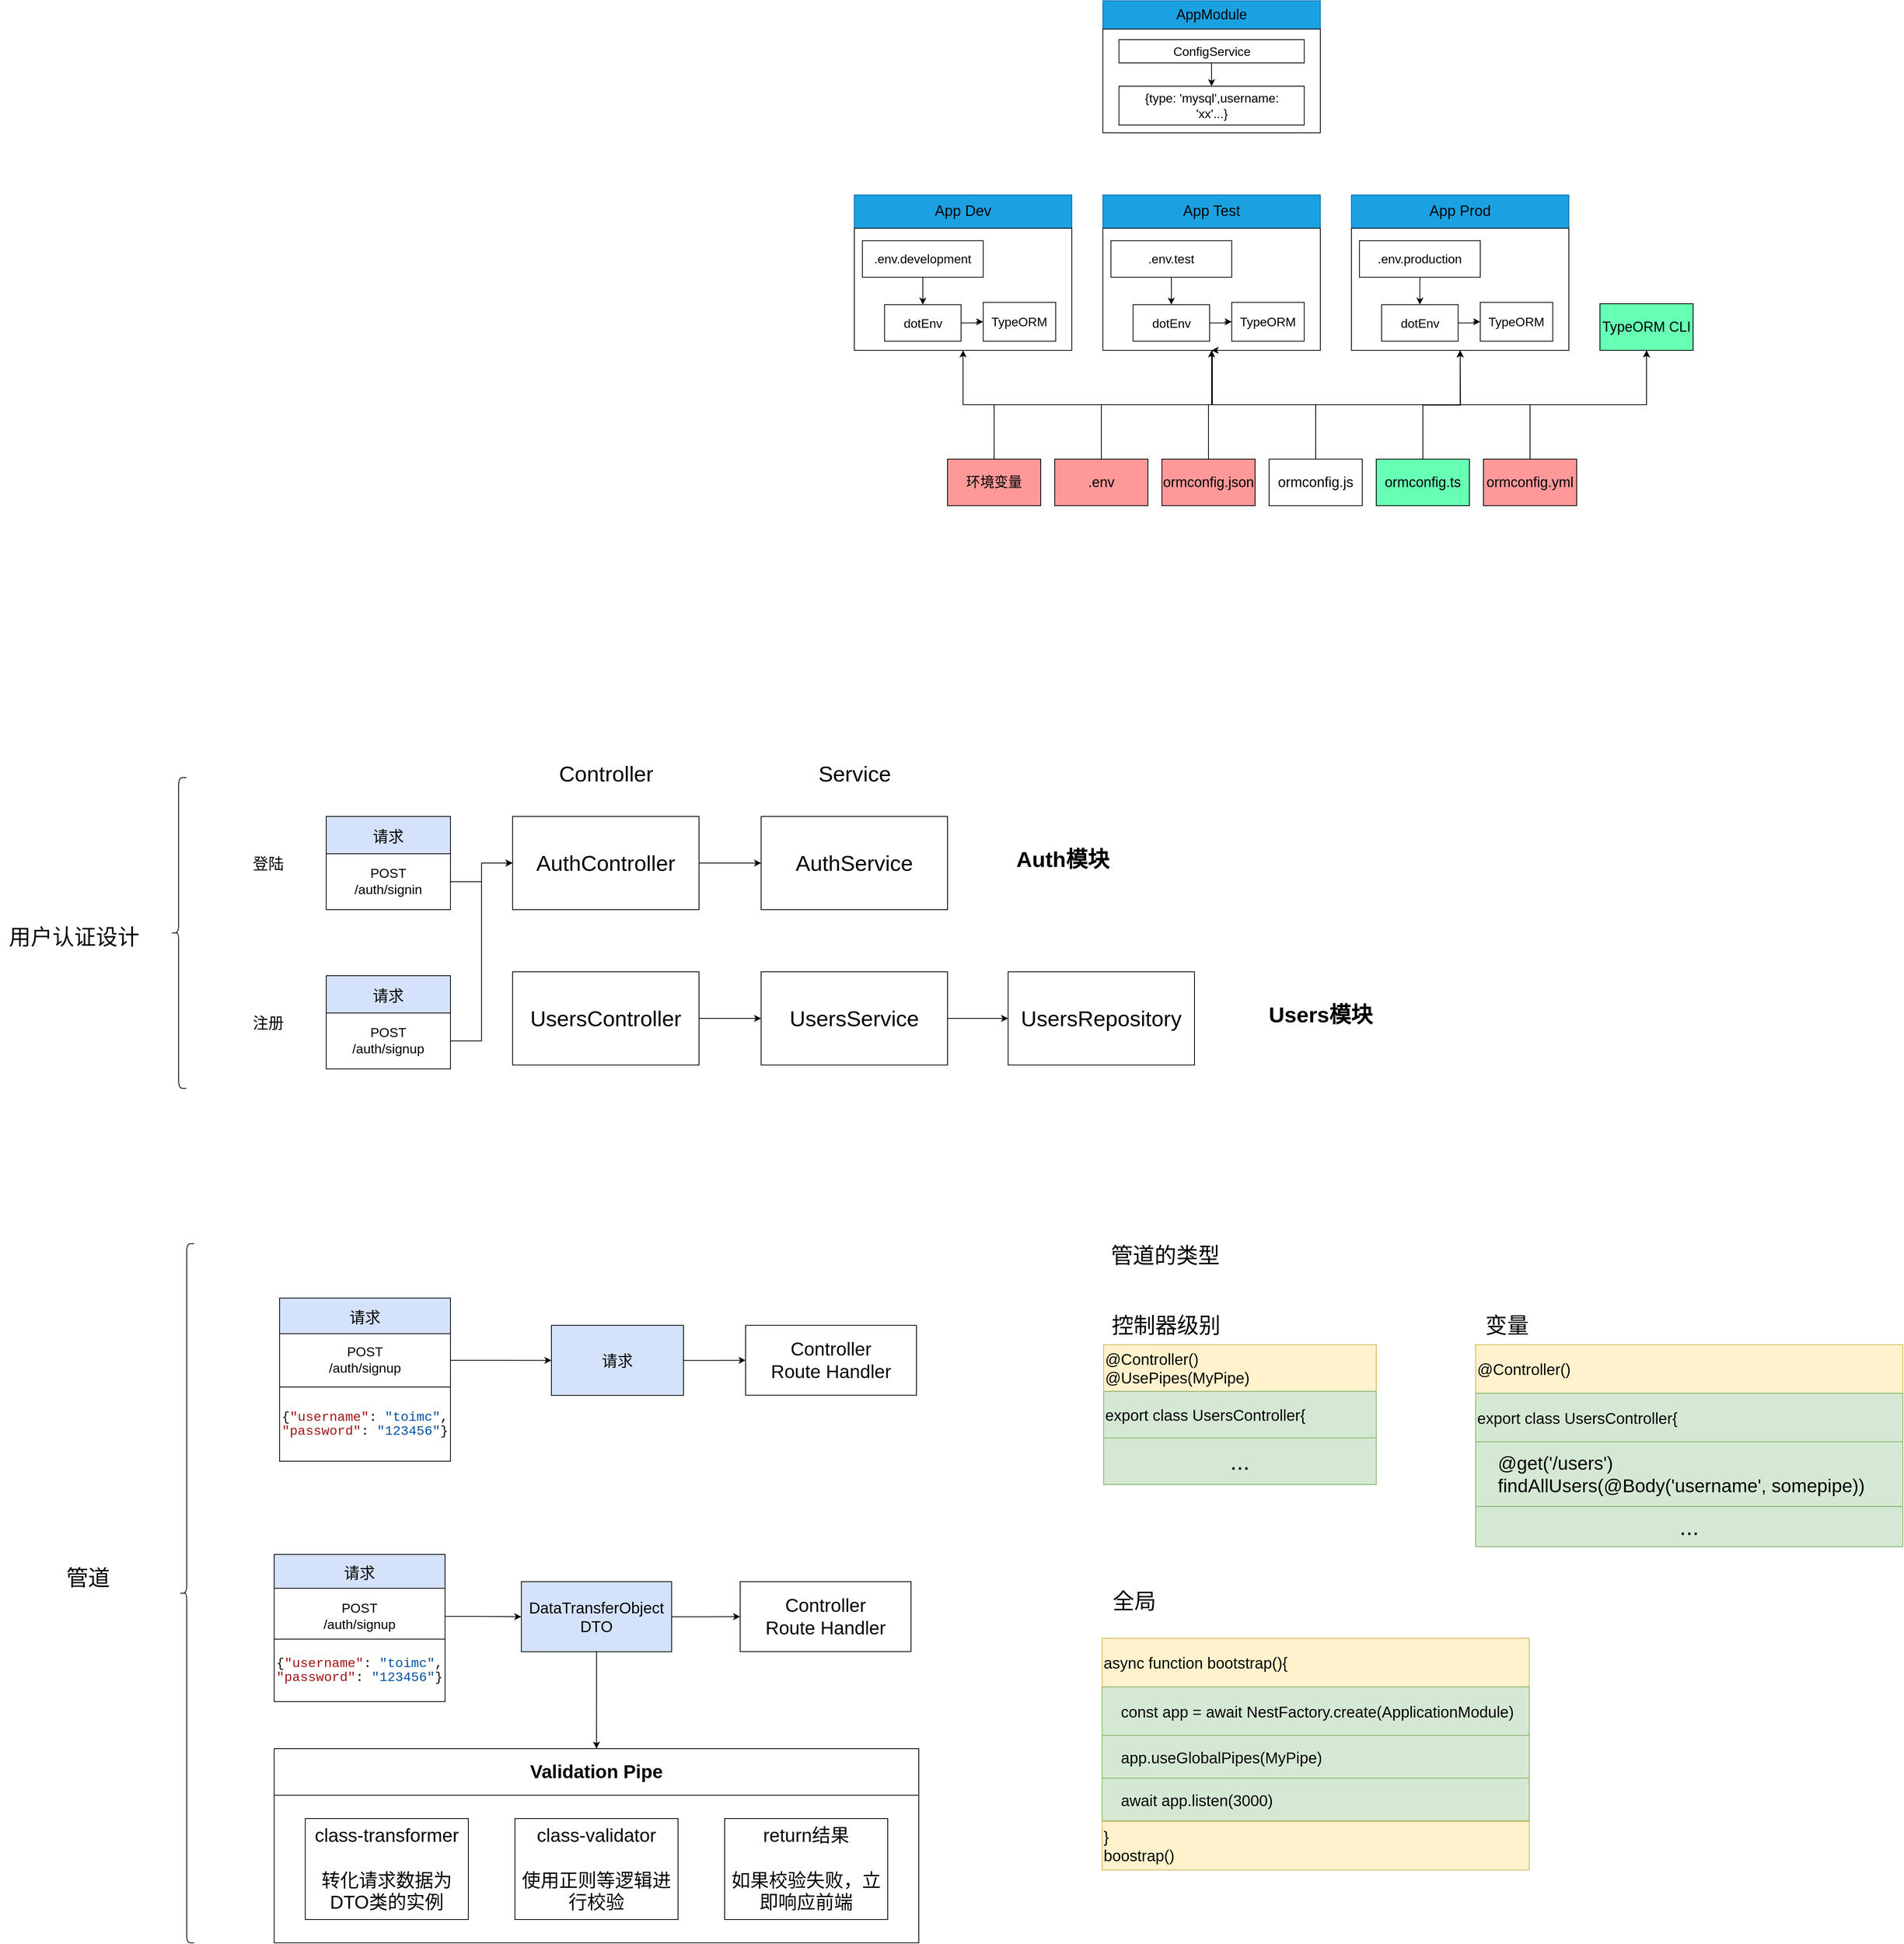 <mxfile version="24.0.4" type="github">
  <diagram name="第 1 页" id="ZVVCxVtOo5jQRMP403fl">
    <mxGraphModel dx="3720" dy="1097" grid="1" gridSize="10" guides="1" tooltips="1" connect="1" arrows="1" fold="1" page="1" pageScale="1" pageWidth="827" pageHeight="1169" math="0" shadow="0">
      <root>
        <mxCell id="0" />
        <mxCell id="1" parent="0" />
        <mxCell id="D-83X_V-BnBp6cREbU82-21" value="" style="group" parent="1" vertex="1" connectable="0">
          <mxGeometry x="240" y="230" width="280" height="170" as="geometry" />
        </mxCell>
        <mxCell id="D-83X_V-BnBp6cREbU82-19" value="AppModule" style="rounded=0;whiteSpace=wrap;html=1;fillColor=#1ba1e2;strokeColor=#006EAF;fontColor=#000000;fontStyle=0;fontSize=18;" parent="D-83X_V-BnBp6cREbU82-21" vertex="1">
          <mxGeometry width="280" height="36.429" as="geometry" />
        </mxCell>
        <mxCell id="D-83X_V-BnBp6cREbU82-20" value="" style="rounded=0;whiteSpace=wrap;html=1;" parent="D-83X_V-BnBp6cREbU82-21" vertex="1">
          <mxGeometry y="36.43" width="280" height="133.57" as="geometry" />
        </mxCell>
        <mxCell id="D-83X_V-BnBp6cREbU82-27" value="" style="edgeStyle=orthogonalEdgeStyle;rounded=0;orthogonalLoop=1;jettySize=auto;html=1;" parent="D-83X_V-BnBp6cREbU82-21" source="D-83X_V-BnBp6cREbU82-22" target="D-83X_V-BnBp6cREbU82-26" edge="1">
          <mxGeometry relative="1" as="geometry" />
        </mxCell>
        <mxCell id="D-83X_V-BnBp6cREbU82-22" value="ConfigService" style="rounded=0;whiteSpace=wrap;html=1;fontSize=16;" parent="D-83X_V-BnBp6cREbU82-21" vertex="1">
          <mxGeometry x="20.741" y="50" width="238.519" height="30" as="geometry" />
        </mxCell>
        <mxCell id="D-83X_V-BnBp6cREbU82-26" value="{type: &#39;mysql&#39;,username:&lt;br&gt;&#39;xx&#39;...}" style="rounded=0;whiteSpace=wrap;html=1;fontSize=16;" parent="D-83X_V-BnBp6cREbU82-21" vertex="1">
          <mxGeometry x="20.741" y="110" width="238.519" height="50" as="geometry" />
        </mxCell>
        <mxCell id="D-83X_V-BnBp6cREbU82-68" value="" style="group" parent="1" vertex="1" connectable="0">
          <mxGeometry x="240" y="480" width="280" height="200" as="geometry" />
        </mxCell>
        <mxCell id="D-83X_V-BnBp6cREbU82-51" value="App Test" style="rounded=0;whiteSpace=wrap;html=1;fillColor=#1ba1e2;strokeColor=#006EAF;fontColor=#000000;fontStyle=0;fontSize=19;container=0;" parent="D-83X_V-BnBp6cREbU82-68" vertex="1">
          <mxGeometry width="280" height="42.857" as="geometry" />
        </mxCell>
        <mxCell id="D-83X_V-BnBp6cREbU82-52" value="" style="rounded=0;whiteSpace=wrap;html=1;container=0;" parent="D-83X_V-BnBp6cREbU82-68" vertex="1">
          <mxGeometry y="42.857" width="280" height="157.143" as="geometry" />
        </mxCell>
        <mxCell id="D-83X_V-BnBp6cREbU82-53" value=".env.test" style="rounded=0;whiteSpace=wrap;html=1;fontSize=16;container=0;" parent="D-83X_V-BnBp6cREbU82-68" vertex="1">
          <mxGeometry x="10.37" y="58.824" width="155.556" height="47.059" as="geometry" />
        </mxCell>
        <mxCell id="D-83X_V-BnBp6cREbU82-54" value="dotEnv" style="whiteSpace=wrap;html=1;fontSize=16;rounded=0;container=0;" parent="D-83X_V-BnBp6cREbU82-68" vertex="1">
          <mxGeometry x="38.889" y="141.176" width="98.519" height="47.059" as="geometry" />
        </mxCell>
        <mxCell id="D-83X_V-BnBp6cREbU82-55" value="" style="edgeStyle=orthogonalEdgeStyle;rounded=0;orthogonalLoop=1;jettySize=auto;html=1;" parent="D-83X_V-BnBp6cREbU82-68" source="D-83X_V-BnBp6cREbU82-53" target="D-83X_V-BnBp6cREbU82-54" edge="1">
          <mxGeometry relative="1" as="geometry" />
        </mxCell>
        <mxCell id="D-83X_V-BnBp6cREbU82-56" value="TypeORM" style="whiteSpace=wrap;html=1;fontSize=16;rounded=0;container=0;" parent="D-83X_V-BnBp6cREbU82-68" vertex="1">
          <mxGeometry x="165.926" y="138.235" width="93.333" height="50.0" as="geometry" />
        </mxCell>
        <mxCell id="D-83X_V-BnBp6cREbU82-57" value="" style="edgeStyle=orthogonalEdgeStyle;rounded=0;orthogonalLoop=1;jettySize=auto;html=1;" parent="D-83X_V-BnBp6cREbU82-68" source="D-83X_V-BnBp6cREbU82-54" target="D-83X_V-BnBp6cREbU82-56" edge="1">
          <mxGeometry relative="1" as="geometry" />
        </mxCell>
        <mxCell id="D-83X_V-BnBp6cREbU82-69" value="" style="group" parent="1" vertex="1" connectable="0">
          <mxGeometry x="-80" y="480" width="280" height="200" as="geometry" />
        </mxCell>
        <mxCell id="D-83X_V-BnBp6cREbU82-70" value="App Dev" style="rounded=0;whiteSpace=wrap;html=1;fillColor=#1ba1e2;strokeColor=#006EAF;fontColor=#000000;fontStyle=0;fontSize=19;container=0;" parent="D-83X_V-BnBp6cREbU82-69" vertex="1">
          <mxGeometry width="280" height="42.857" as="geometry" />
        </mxCell>
        <mxCell id="D-83X_V-BnBp6cREbU82-71" value="" style="rounded=0;whiteSpace=wrap;html=1;container=0;" parent="D-83X_V-BnBp6cREbU82-69" vertex="1">
          <mxGeometry y="42.857" width="280" height="157.143" as="geometry" />
        </mxCell>
        <mxCell id="D-83X_V-BnBp6cREbU82-72" value=".env.development" style="rounded=0;whiteSpace=wrap;html=1;fontSize=16;container=0;" parent="D-83X_V-BnBp6cREbU82-69" vertex="1">
          <mxGeometry x="10.37" y="58.824" width="155.556" height="47.059" as="geometry" />
        </mxCell>
        <mxCell id="D-83X_V-BnBp6cREbU82-73" value="dotEnv" style="whiteSpace=wrap;html=1;fontSize=16;rounded=0;container=0;" parent="D-83X_V-BnBp6cREbU82-69" vertex="1">
          <mxGeometry x="38.889" y="141.176" width="98.519" height="47.059" as="geometry" />
        </mxCell>
        <mxCell id="D-83X_V-BnBp6cREbU82-74" value="" style="edgeStyle=orthogonalEdgeStyle;rounded=0;orthogonalLoop=1;jettySize=auto;html=1;" parent="D-83X_V-BnBp6cREbU82-69" source="D-83X_V-BnBp6cREbU82-72" target="D-83X_V-BnBp6cREbU82-73" edge="1">
          <mxGeometry relative="1" as="geometry" />
        </mxCell>
        <mxCell id="D-83X_V-BnBp6cREbU82-75" value="TypeORM" style="whiteSpace=wrap;html=1;fontSize=16;rounded=0;container=0;" parent="D-83X_V-BnBp6cREbU82-69" vertex="1">
          <mxGeometry x="165.926" y="138.235" width="93.333" height="50.0" as="geometry" />
        </mxCell>
        <mxCell id="D-83X_V-BnBp6cREbU82-76" value="" style="edgeStyle=orthogonalEdgeStyle;rounded=0;orthogonalLoop=1;jettySize=auto;html=1;" parent="D-83X_V-BnBp6cREbU82-69" source="D-83X_V-BnBp6cREbU82-73" target="D-83X_V-BnBp6cREbU82-75" edge="1">
          <mxGeometry relative="1" as="geometry" />
        </mxCell>
        <mxCell id="D-83X_V-BnBp6cREbU82-77" value="" style="group" parent="1" vertex="1" connectable="0">
          <mxGeometry x="560" y="480" width="280" height="200" as="geometry" />
        </mxCell>
        <mxCell id="D-83X_V-BnBp6cREbU82-78" value="App Prod" style="rounded=0;whiteSpace=wrap;html=1;fillColor=#1ba1e2;strokeColor=#006EAF;fontColor=#000000;fontStyle=0;fontSize=19;container=0;" parent="D-83X_V-BnBp6cREbU82-77" vertex="1">
          <mxGeometry width="280" height="42.857" as="geometry" />
        </mxCell>
        <mxCell id="D-83X_V-BnBp6cREbU82-79" value="" style="rounded=0;whiteSpace=wrap;html=1;container=0;" parent="D-83X_V-BnBp6cREbU82-77" vertex="1">
          <mxGeometry y="42.857" width="280" height="157.143" as="geometry" />
        </mxCell>
        <mxCell id="D-83X_V-BnBp6cREbU82-80" value=".env.production" style="rounded=0;whiteSpace=wrap;html=1;fontSize=16;container=0;" parent="D-83X_V-BnBp6cREbU82-77" vertex="1">
          <mxGeometry x="10.37" y="58.824" width="155.556" height="47.059" as="geometry" />
        </mxCell>
        <mxCell id="D-83X_V-BnBp6cREbU82-81" value="dotEnv" style="whiteSpace=wrap;html=1;fontSize=16;rounded=0;container=0;" parent="D-83X_V-BnBp6cREbU82-77" vertex="1">
          <mxGeometry x="38.889" y="141.176" width="98.519" height="47.059" as="geometry" />
        </mxCell>
        <mxCell id="D-83X_V-BnBp6cREbU82-82" value="" style="edgeStyle=orthogonalEdgeStyle;rounded=0;orthogonalLoop=1;jettySize=auto;html=1;" parent="D-83X_V-BnBp6cREbU82-77" source="D-83X_V-BnBp6cREbU82-80" target="D-83X_V-BnBp6cREbU82-81" edge="1">
          <mxGeometry relative="1" as="geometry" />
        </mxCell>
        <mxCell id="D-83X_V-BnBp6cREbU82-83" value="TypeORM" style="whiteSpace=wrap;html=1;fontSize=16;rounded=0;container=0;" parent="D-83X_V-BnBp6cREbU82-77" vertex="1">
          <mxGeometry x="165.926" y="138.235" width="93.333" height="50.0" as="geometry" />
        </mxCell>
        <mxCell id="D-83X_V-BnBp6cREbU82-84" value="" style="edgeStyle=orthogonalEdgeStyle;rounded=0;orthogonalLoop=1;jettySize=auto;html=1;" parent="D-83X_V-BnBp6cREbU82-77" source="D-83X_V-BnBp6cREbU82-81" target="D-83X_V-BnBp6cREbU82-83" edge="1">
          <mxGeometry relative="1" as="geometry" />
        </mxCell>
        <mxCell id="D-83X_V-BnBp6cREbU82-120" style="edgeStyle=orthogonalEdgeStyle;rounded=0;orthogonalLoop=1;jettySize=auto;html=1;" parent="1" source="D-83X_V-BnBp6cREbU82-85" target="D-83X_V-BnBp6cREbU82-71" edge="1">
          <mxGeometry relative="1" as="geometry" />
        </mxCell>
        <mxCell id="D-83X_V-BnBp6cREbU82-121" style="edgeStyle=orthogonalEdgeStyle;rounded=0;orthogonalLoop=1;jettySize=auto;html=1;entryX=0.5;entryY=1;entryDx=0;entryDy=0;" parent="1" source="D-83X_V-BnBp6cREbU82-85" target="D-83X_V-BnBp6cREbU82-52" edge="1">
          <mxGeometry relative="1" as="geometry">
            <Array as="points">
              <mxPoint x="100" y="750" />
              <mxPoint x="380" y="750" />
            </Array>
          </mxGeometry>
        </mxCell>
        <mxCell id="D-83X_V-BnBp6cREbU82-85" value="环境变量" style="rounded=0;whiteSpace=wrap;html=1;fontSize=18;fillColor=#FF9999;" parent="1" vertex="1">
          <mxGeometry x="40" y="820" width="120" height="60" as="geometry" />
        </mxCell>
        <mxCell id="D-83X_V-BnBp6cREbU82-122" style="edgeStyle=orthogonalEdgeStyle;rounded=0;orthogonalLoop=1;jettySize=auto;html=1;entryX=0.5;entryY=1;entryDx=0;entryDy=0;" parent="1" source="D-83X_V-BnBp6cREbU82-86" target="D-83X_V-BnBp6cREbU82-52" edge="1">
          <mxGeometry relative="1" as="geometry">
            <mxPoint x="380" y="690" as="targetPoint" />
            <Array as="points">
              <mxPoint x="238" y="750" />
              <mxPoint x="381" y="750" />
            </Array>
          </mxGeometry>
        </mxCell>
        <mxCell id="D-83X_V-BnBp6cREbU82-86" value=".env" style="rounded=0;whiteSpace=wrap;html=1;fontSize=18;fillColor=#FF9999;" parent="1" vertex="1">
          <mxGeometry x="178" y="820" width="120" height="60" as="geometry" />
        </mxCell>
        <mxCell id="D-83X_V-BnBp6cREbU82-123" style="edgeStyle=orthogonalEdgeStyle;rounded=0;orthogonalLoop=1;jettySize=auto;html=1;entryX=0.5;entryY=1;entryDx=0;entryDy=0;" parent="1" source="D-83X_V-BnBp6cREbU82-87" target="D-83X_V-BnBp6cREbU82-79" edge="1">
          <mxGeometry relative="1" as="geometry">
            <Array as="points">
              <mxPoint x="376" y="750" />
              <mxPoint x="700" y="750" />
            </Array>
          </mxGeometry>
        </mxCell>
        <mxCell id="D-83X_V-BnBp6cREbU82-87" value="ormconfig.json" style="rounded=0;whiteSpace=wrap;html=1;fontSize=18;fillColor=#FF9999;" parent="1" vertex="1">
          <mxGeometry x="316" y="820" width="120" height="60" as="geometry" />
        </mxCell>
        <mxCell id="D-83X_V-BnBp6cREbU82-124" style="edgeStyle=orthogonalEdgeStyle;rounded=0;orthogonalLoop=1;jettySize=auto;html=1;entryX=0.5;entryY=1;entryDx=0;entryDy=0;" parent="1" source="D-83X_V-BnBp6cREbU82-88" target="D-83X_V-BnBp6cREbU82-79" edge="1">
          <mxGeometry relative="1" as="geometry" />
        </mxCell>
        <mxCell id="D-83X_V-BnBp6cREbU82-88" value="ormconfig.js" style="rounded=0;whiteSpace=wrap;html=1;fontSize=18;" parent="1" vertex="1">
          <mxGeometry x="454" y="820" width="120" height="60" as="geometry" />
        </mxCell>
        <mxCell id="D-83X_V-BnBp6cREbU82-125" style="edgeStyle=orthogonalEdgeStyle;rounded=0;orthogonalLoop=1;jettySize=auto;html=1;" parent="1" source="D-83X_V-BnBp6cREbU82-89" edge="1">
          <mxGeometry relative="1" as="geometry">
            <mxPoint x="700" y="680" as="targetPoint" />
          </mxGeometry>
        </mxCell>
        <mxCell id="D-83X_V-BnBp6cREbU82-127" style="edgeStyle=orthogonalEdgeStyle;rounded=0;orthogonalLoop=1;jettySize=auto;html=1;entryX=0.5;entryY=1;entryDx=0;entryDy=0;" parent="1" source="D-83X_V-BnBp6cREbU82-89" target="D-83X_V-BnBp6cREbU82-91" edge="1">
          <mxGeometry relative="1" as="geometry">
            <Array as="points">
              <mxPoint x="652" y="750" />
              <mxPoint x="940" y="750" />
            </Array>
          </mxGeometry>
        </mxCell>
        <mxCell id="D-83X_V-BnBp6cREbU82-89" value="ormconfig.ts" style="rounded=0;whiteSpace=wrap;html=1;fontSize=18;fillColor=#66FFB3;" parent="1" vertex="1">
          <mxGeometry x="592" y="820" width="120" height="60" as="geometry" />
        </mxCell>
        <mxCell id="D-83X_V-BnBp6cREbU82-126" style="edgeStyle=orthogonalEdgeStyle;rounded=0;orthogonalLoop=1;jettySize=auto;html=1;entryX=0.5;entryY=1;entryDx=0;entryDy=0;" parent="1" source="D-83X_V-BnBp6cREbU82-90" target="D-83X_V-BnBp6cREbU82-91" edge="1">
          <mxGeometry relative="1" as="geometry">
            <Array as="points">
              <mxPoint x="790" y="750" />
              <mxPoint x="940" y="750" />
            </Array>
          </mxGeometry>
        </mxCell>
        <mxCell id="D-83X_V-BnBp6cREbU82-90" value="ormconfig.yml" style="rounded=0;whiteSpace=wrap;html=1;fontSize=18;fillColor=#FF9999;" parent="1" vertex="1">
          <mxGeometry x="730" y="820" width="120" height="60" as="geometry" />
        </mxCell>
        <mxCell id="D-83X_V-BnBp6cREbU82-91" value="TypeORM CLI" style="rounded=0;whiteSpace=wrap;html=1;fontSize=18;fillColor=#66FFB3;" parent="1" vertex="1">
          <mxGeometry x="880" y="620" width="120" height="60" as="geometry" />
        </mxCell>
        <mxCell id="38hSdcbcG4RKGLtKZq2W-3" value="" style="group" vertex="1" connectable="0" parent="1">
          <mxGeometry x="-760" y="1280" width="160" height="120" as="geometry" />
        </mxCell>
        <mxCell id="38hSdcbcG4RKGLtKZq2W-1" value="&lt;font style=&quot;font-size: 20px;&quot;&gt;请求&lt;/font&gt;" style="rounded=0;whiteSpace=wrap;html=1;fillColor=#d4e2fc;" vertex="1" parent="38hSdcbcG4RKGLtKZq2W-3">
          <mxGeometry width="160" height="50" as="geometry" />
        </mxCell>
        <mxCell id="38hSdcbcG4RKGLtKZq2W-2" value="&lt;font style=&quot;font-size: 17px;&quot;&gt;POST&lt;/font&gt;&lt;div style=&quot;font-size: 17px;&quot;&gt;&lt;font style=&quot;font-size: 17px;&quot;&gt;/auth/signin&lt;/font&gt;&lt;/div&gt;" style="rounded=0;whiteSpace=wrap;html=1;" vertex="1" parent="38hSdcbcG4RKGLtKZq2W-3">
          <mxGeometry y="48" width="160" height="72" as="geometry" />
        </mxCell>
        <mxCell id="38hSdcbcG4RKGLtKZq2W-4" value="&lt;font style=&quot;font-size: 20px;&quot;&gt;登陆&lt;/font&gt;" style="text;html=1;align=center;verticalAlign=middle;resizable=0;points=[];autosize=1;strokeColor=none;fillColor=none;" vertex="1" parent="1">
          <mxGeometry x="-865" y="1320" width="60" height="40" as="geometry" />
        </mxCell>
        <mxCell id="38hSdcbcG4RKGLtKZq2W-5" value="" style="group" vertex="1" connectable="0" parent="1">
          <mxGeometry x="-760" y="1485" width="160" height="120" as="geometry" />
        </mxCell>
        <mxCell id="38hSdcbcG4RKGLtKZq2W-6" value="&lt;font style=&quot;font-size: 20px;&quot;&gt;请求&lt;/font&gt;" style="rounded=0;whiteSpace=wrap;html=1;fillColor=#d4e2fc;" vertex="1" parent="38hSdcbcG4RKGLtKZq2W-5">
          <mxGeometry width="160" height="50" as="geometry" />
        </mxCell>
        <mxCell id="38hSdcbcG4RKGLtKZq2W-7" value="&lt;font style=&quot;font-size: 17px;&quot;&gt;POST&lt;/font&gt;&lt;div style=&quot;font-size: 17px;&quot;&gt;&lt;font style=&quot;font-size: 17px;&quot;&gt;/auth/signup&lt;/font&gt;&lt;/div&gt;" style="rounded=0;whiteSpace=wrap;html=1;" vertex="1" parent="38hSdcbcG4RKGLtKZq2W-5">
          <mxGeometry y="48" width="160" height="72" as="geometry" />
        </mxCell>
        <mxCell id="38hSdcbcG4RKGLtKZq2W-8" value="&lt;span style=&quot;font-size: 20px;&quot;&gt;注册&lt;/span&gt;" style="text;html=1;align=center;verticalAlign=middle;resizable=0;points=[];autosize=1;strokeColor=none;fillColor=none;" vertex="1" parent="1">
          <mxGeometry x="-865" y="1525" width="60" height="40" as="geometry" />
        </mxCell>
        <mxCell id="38hSdcbcG4RKGLtKZq2W-16" value="" style="edgeStyle=orthogonalEdgeStyle;rounded=0;orthogonalLoop=1;jettySize=auto;html=1;" edge="1" parent="1" source="38hSdcbcG4RKGLtKZq2W-9" target="38hSdcbcG4RKGLtKZq2W-12">
          <mxGeometry relative="1" as="geometry" />
        </mxCell>
        <mxCell id="38hSdcbcG4RKGLtKZq2W-9" value="&lt;font style=&quot;font-size: 28px;&quot;&gt;AuthController&lt;/font&gt;" style="rounded=0;whiteSpace=wrap;html=1;" vertex="1" parent="1">
          <mxGeometry x="-520" y="1280" width="240" height="120" as="geometry" />
        </mxCell>
        <mxCell id="38hSdcbcG4RKGLtKZq2W-10" value="&lt;font style=&quot;font-size: 28px;&quot;&gt;Controller&lt;/font&gt;" style="text;html=1;align=center;verticalAlign=middle;resizable=0;points=[];autosize=1;strokeColor=none;fillColor=none;" vertex="1" parent="1">
          <mxGeometry x="-470" y="1200" width="140" height="50" as="geometry" />
        </mxCell>
        <mxCell id="38hSdcbcG4RKGLtKZq2W-18" value="" style="edgeStyle=orthogonalEdgeStyle;rounded=0;orthogonalLoop=1;jettySize=auto;html=1;" edge="1" parent="1" source="38hSdcbcG4RKGLtKZq2W-11" target="38hSdcbcG4RKGLtKZq2W-17">
          <mxGeometry relative="1" as="geometry" />
        </mxCell>
        <mxCell id="38hSdcbcG4RKGLtKZq2W-11" value="&lt;font style=&quot;font-size: 28px;&quot;&gt;UsersController&lt;/font&gt;" style="rounded=0;whiteSpace=wrap;html=1;" vertex="1" parent="1">
          <mxGeometry x="-520" y="1480" width="240" height="120" as="geometry" />
        </mxCell>
        <mxCell id="38hSdcbcG4RKGLtKZq2W-12" value="&lt;font style=&quot;font-size: 28px;&quot;&gt;AuthService&lt;/font&gt;" style="rounded=0;whiteSpace=wrap;html=1;" vertex="1" parent="1">
          <mxGeometry x="-200" y="1280" width="240" height="120" as="geometry" />
        </mxCell>
        <mxCell id="38hSdcbcG4RKGLtKZq2W-13" value="&lt;font style=&quot;font-size: 28px;&quot;&gt;Service&lt;/font&gt;" style="text;html=1;align=center;verticalAlign=middle;resizable=0;points=[];autosize=1;strokeColor=none;fillColor=none;" vertex="1" parent="1">
          <mxGeometry x="-140" y="1200" width="120" height="50" as="geometry" />
        </mxCell>
        <mxCell id="38hSdcbcG4RKGLtKZq2W-14" value="" style="edgeStyle=orthogonalEdgeStyle;rounded=0;orthogonalLoop=1;jettySize=auto;html=1;" edge="1" parent="1" source="38hSdcbcG4RKGLtKZq2W-2" target="38hSdcbcG4RKGLtKZq2W-9">
          <mxGeometry relative="1" as="geometry" />
        </mxCell>
        <mxCell id="38hSdcbcG4RKGLtKZq2W-15" style="edgeStyle=orthogonalEdgeStyle;rounded=0;orthogonalLoop=1;jettySize=auto;html=1;entryX=0;entryY=0.5;entryDx=0;entryDy=0;" edge="1" parent="1" source="38hSdcbcG4RKGLtKZq2W-7" target="38hSdcbcG4RKGLtKZq2W-9">
          <mxGeometry relative="1" as="geometry" />
        </mxCell>
        <mxCell id="38hSdcbcG4RKGLtKZq2W-20" value="" style="edgeStyle=orthogonalEdgeStyle;rounded=0;orthogonalLoop=1;jettySize=auto;html=1;" edge="1" parent="1" source="38hSdcbcG4RKGLtKZq2W-17" target="38hSdcbcG4RKGLtKZq2W-19">
          <mxGeometry relative="1" as="geometry" />
        </mxCell>
        <mxCell id="38hSdcbcG4RKGLtKZq2W-17" value="&lt;font style=&quot;font-size: 28px;&quot;&gt;UsersService&lt;/font&gt;" style="rounded=0;whiteSpace=wrap;html=1;" vertex="1" parent="1">
          <mxGeometry x="-200" y="1480" width="240" height="120" as="geometry" />
        </mxCell>
        <mxCell id="38hSdcbcG4RKGLtKZq2W-19" value="&lt;font style=&quot;font-size: 28px;&quot;&gt;UsersRepository&lt;/font&gt;" style="rounded=0;whiteSpace=wrap;html=1;" vertex="1" parent="1">
          <mxGeometry x="118" y="1480" width="240" height="120" as="geometry" />
        </mxCell>
        <mxCell id="38hSdcbcG4RKGLtKZq2W-21" value="&lt;font style=&quot;font-size: 28px;&quot;&gt;&lt;b&gt;Auth模块&lt;/b&gt;&lt;/font&gt;" style="text;html=1;align=center;verticalAlign=middle;resizable=0;points=[];autosize=1;strokeColor=none;fillColor=none;" vertex="1" parent="1">
          <mxGeometry x="118" y="1310" width="140" height="50" as="geometry" />
        </mxCell>
        <mxCell id="38hSdcbcG4RKGLtKZq2W-22" value="&lt;font style=&quot;font-size: 28px;&quot;&gt;&lt;b&gt;Users模块&lt;/b&gt;&lt;/font&gt;" style="text;html=1;align=center;verticalAlign=middle;resizable=0;points=[];autosize=1;strokeColor=none;fillColor=none;" vertex="1" parent="1">
          <mxGeometry x="440" y="1510" width="160" height="50" as="geometry" />
        </mxCell>
        <mxCell id="38hSdcbcG4RKGLtKZq2W-28" value="" style="group" vertex="1" connectable="0" parent="1">
          <mxGeometry x="-1160" y="1830" width="230" height="900" as="geometry" />
        </mxCell>
        <mxCell id="38hSdcbcG4RKGLtKZq2W-26" value="&lt;span style=&quot;font-size: 28px;&quot;&gt;管道&lt;/span&gt;" style="text;html=1;align=center;verticalAlign=middle;resizable=0;points=[];autosize=1;strokeColor=none;fillColor=none;" vertex="1" parent="38hSdcbcG4RKGLtKZq2W-28">
          <mxGeometry x="52.708" y="405" width="80" height="50" as="geometry" />
        </mxCell>
        <mxCell id="38hSdcbcG4RKGLtKZq2W-27" value="" style="shape=curlyBracket;whiteSpace=wrap;html=1;rounded=1;labelPosition=left;verticalLabelPosition=middle;align=right;verticalAlign=middle;" vertex="1" parent="38hSdcbcG4RKGLtKZq2W-28">
          <mxGeometry x="210.833" width="19.167" height="900" as="geometry" />
        </mxCell>
        <mxCell id="38hSdcbcG4RKGLtKZq2W-29" value="" style="group" vertex="1" connectable="0" parent="1">
          <mxGeometry x="-1180" y="1230" width="240" height="400" as="geometry" />
        </mxCell>
        <mxCell id="38hSdcbcG4RKGLtKZq2W-30" value="&lt;font style=&quot;font-size: 28px;&quot;&gt;用户认证设计&lt;/font&gt;" style="text;html=1;align=center;verticalAlign=middle;resizable=0;points=[];autosize=1;strokeColor=none;fillColor=none;" vertex="1" parent="38hSdcbcG4RKGLtKZq2W-29">
          <mxGeometry y="180" width="190" height="50" as="geometry" />
        </mxCell>
        <mxCell id="38hSdcbcG4RKGLtKZq2W-31" value="" style="shape=curlyBracket;whiteSpace=wrap;html=1;rounded=1;labelPosition=left;verticalLabelPosition=middle;align=right;verticalAlign=middle;" vertex="1" parent="38hSdcbcG4RKGLtKZq2W-29">
          <mxGeometry x="220" width="20" height="400" as="geometry" />
        </mxCell>
        <mxCell id="38hSdcbcG4RKGLtKZq2W-36" value="" style="group" vertex="1" connectable="0" parent="1">
          <mxGeometry x="-820" y="1900" width="220" height="210" as="geometry" />
        </mxCell>
        <mxCell id="38hSdcbcG4RKGLtKZq2W-24" value="&lt;font style=&quot;font-size: 20px;&quot;&gt;请求&lt;/font&gt;" style="rounded=0;whiteSpace=wrap;html=1;fillColor=#d4e2fc;" vertex="1" parent="38hSdcbcG4RKGLtKZq2W-36">
          <mxGeometry width="220" height="47.727" as="geometry" />
        </mxCell>
        <mxCell id="38hSdcbcG4RKGLtKZq2W-25" value="&lt;font style=&quot;font-size: 17px;&quot;&gt;POST&lt;/font&gt;&lt;div style=&quot;font-size: 17px;&quot;&gt;&lt;font style=&quot;font-size: 17px;&quot;&gt;/auth/signup&lt;/font&gt;&lt;/div&gt;" style="rounded=0;whiteSpace=wrap;html=1;" vertex="1" parent="38hSdcbcG4RKGLtKZq2W-36">
          <mxGeometry y="45.818" width="220" height="68.727" as="geometry" />
        </mxCell>
        <mxCell id="38hSdcbcG4RKGLtKZq2W-35" value="&lt;div style=&quot;background-color: rgb(255, 255, 254); font-family: Menlo, Monaco, &amp;quot;Courier New&amp;quot;, monospace; line-height: 18px; white-space: pre; font-size: 17px;&quot;&gt;&lt;div&gt;{&lt;span style=&quot;color: rgb(163, 21, 21);&quot;&gt;&quot;username&quot;&lt;/span&gt;: &lt;span style=&quot;color: rgb(4, 81, 165);&quot;&gt;&quot;toimc&quot;&lt;/span&gt;,&lt;/div&gt;&lt;div&gt;&lt;span style=&quot;color: #a31515;&quot;&gt;&quot;password&quot;&lt;/span&gt;: &lt;span style=&quot;color: #0451a5;&quot;&gt;&quot;123456&quot;&lt;/span&gt;}&lt;/div&gt;&lt;/div&gt;" style="rounded=0;whiteSpace=wrap;html=1;" vertex="1" parent="38hSdcbcG4RKGLtKZq2W-36">
          <mxGeometry y="114.545" width="220" height="95.455" as="geometry" />
        </mxCell>
        <mxCell id="38hSdcbcG4RKGLtKZq2W-43" value="" style="edgeStyle=orthogonalEdgeStyle;rounded=0;orthogonalLoop=1;jettySize=auto;html=1;entryX=0;entryY=0.5;entryDx=0;entryDy=0;" edge="1" parent="1" source="38hSdcbcG4RKGLtKZq2W-38" target="38hSdcbcG4RKGLtKZq2W-44">
          <mxGeometry relative="1" as="geometry">
            <mxPoint x="-200" y="1980.3" as="targetPoint" />
          </mxGeometry>
        </mxCell>
        <mxCell id="38hSdcbcG4RKGLtKZq2W-38" value="&lt;font style=&quot;font-size: 20px;&quot;&gt;请求&lt;/font&gt;" style="rounded=0;whiteSpace=wrap;html=1;fillColor=#d4e2fc;" vertex="1" parent="1">
          <mxGeometry x="-470" y="1935.09" width="170" height="90.18" as="geometry" />
        </mxCell>
        <mxCell id="38hSdcbcG4RKGLtKZq2W-41" style="edgeStyle=orthogonalEdgeStyle;rounded=0;orthogonalLoop=1;jettySize=auto;html=1;" edge="1" parent="1" source="38hSdcbcG4RKGLtKZq2W-25" target="38hSdcbcG4RKGLtKZq2W-38">
          <mxGeometry relative="1" as="geometry" />
        </mxCell>
        <mxCell id="38hSdcbcG4RKGLtKZq2W-44" value="&lt;span style=&quot;font-size: 24px;&quot;&gt;Controller&lt;/span&gt;&lt;div style=&quot;font-size: 24px;&quot;&gt;&lt;span style=&quot;font-size: 24px;&quot;&gt;Route Handler&lt;/span&gt;&lt;/div&gt;" style="rounded=0;whiteSpace=wrap;html=1;fontSize=24;" vertex="1" parent="1">
          <mxGeometry x="-220" y="1935.09" width="220" height="90" as="geometry" />
        </mxCell>
        <mxCell id="38hSdcbcG4RKGLtKZq2W-45" value="" style="group" vertex="1" connectable="0" parent="1">
          <mxGeometry x="-827" y="2230" width="220" height="200" as="geometry" />
        </mxCell>
        <mxCell id="38hSdcbcG4RKGLtKZq2W-46" value="&lt;font style=&quot;font-size: 20px;&quot;&gt;请求&lt;/font&gt;" style="rounded=0;whiteSpace=wrap;html=1;fillColor=#d4e2fc;" vertex="1" parent="38hSdcbcG4RKGLtKZq2W-45">
          <mxGeometry width="220" height="45.455" as="geometry" />
        </mxCell>
        <mxCell id="38hSdcbcG4RKGLtKZq2W-47" value="&lt;font style=&quot;font-size: 17px;&quot;&gt;POST&lt;/font&gt;&lt;div style=&quot;font-size: 17px;&quot;&gt;&lt;font style=&quot;font-size: 17px;&quot;&gt;/auth/signup&lt;/font&gt;&lt;/div&gt;" style="rounded=0;whiteSpace=wrap;html=1;" vertex="1" parent="38hSdcbcG4RKGLtKZq2W-45">
          <mxGeometry y="43.632" width="220" height="72.158" as="geometry" />
        </mxCell>
        <mxCell id="38hSdcbcG4RKGLtKZq2W-48" value="&lt;div style=&quot;background-color: rgb(255, 255, 254); font-family: Menlo, Monaco, &amp;quot;Courier New&amp;quot;, monospace; line-height: 18px; white-space: pre; font-size: 17px;&quot;&gt;&lt;div&gt;{&lt;span style=&quot;color: rgb(163, 21, 21);&quot;&gt;&quot;username&quot;&lt;/span&gt;: &lt;span style=&quot;color: rgb(4, 81, 165);&quot;&gt;&quot;toimc&quot;&lt;/span&gt;,&lt;/div&gt;&lt;div&gt;&lt;span style=&quot;color: #a31515;&quot;&gt;&quot;password&quot;&lt;/span&gt;: &lt;span style=&quot;color: #0451a5;&quot;&gt;&quot;123456&quot;&lt;/span&gt;}&lt;/div&gt;&lt;/div&gt;" style="rounded=0;whiteSpace=wrap;html=1;" vertex="1" parent="38hSdcbcG4RKGLtKZq2W-45">
          <mxGeometry y="109.095" width="220" height="80.379" as="geometry" />
        </mxCell>
        <mxCell id="38hSdcbcG4RKGLtKZq2W-49" value="" style="edgeStyle=orthogonalEdgeStyle;rounded=0;orthogonalLoop=1;jettySize=auto;html=1;entryX=0;entryY=0.5;entryDx=0;entryDy=0;" edge="1" parent="1" source="38hSdcbcG4RKGLtKZq2W-50" target="38hSdcbcG4RKGLtKZq2W-52">
          <mxGeometry relative="1" as="geometry">
            <mxPoint x="-207" y="2310.3" as="targetPoint" />
          </mxGeometry>
        </mxCell>
        <mxCell id="38hSdcbcG4RKGLtKZq2W-60" style="edgeStyle=orthogonalEdgeStyle;rounded=0;orthogonalLoop=1;jettySize=auto;html=1;" edge="1" parent="1" source="38hSdcbcG4RKGLtKZq2W-50" target="38hSdcbcG4RKGLtKZq2W-53">
          <mxGeometry relative="1" as="geometry" />
        </mxCell>
        <mxCell id="38hSdcbcG4RKGLtKZq2W-50" value="&lt;font style=&quot;font-size: 20px;&quot;&gt;DataTransferObject&lt;/font&gt;&lt;div&gt;&lt;font style=&quot;font-size: 20px;&quot;&gt;DTO&lt;/font&gt;&lt;/div&gt;" style="rounded=0;whiteSpace=wrap;html=1;fillColor=#d4e2fc;" vertex="1" parent="1">
          <mxGeometry x="-508.75" y="2265.09" width="193.5" height="90.18" as="geometry" />
        </mxCell>
        <mxCell id="38hSdcbcG4RKGLtKZq2W-51" style="edgeStyle=orthogonalEdgeStyle;rounded=0;orthogonalLoop=1;jettySize=auto;html=1;" edge="1" parent="1" source="38hSdcbcG4RKGLtKZq2W-47" target="38hSdcbcG4RKGLtKZq2W-50">
          <mxGeometry relative="1" as="geometry" />
        </mxCell>
        <mxCell id="38hSdcbcG4RKGLtKZq2W-52" value="&lt;span style=&quot;font-size: 24px;&quot;&gt;Controller&lt;/span&gt;&lt;div style=&quot;font-size: 24px;&quot;&gt;&lt;span style=&quot;font-size: 24px;&quot;&gt;Route Handler&lt;/span&gt;&lt;/div&gt;" style="rounded=0;whiteSpace=wrap;html=1;fontSize=24;" vertex="1" parent="1">
          <mxGeometry x="-227" y="2265.09" width="220" height="90" as="geometry" />
        </mxCell>
        <mxCell id="38hSdcbcG4RKGLtKZq2W-63" value="" style="group" vertex="1" connectable="0" parent="1">
          <mxGeometry x="-827" y="2480" width="830" height="250" as="geometry" />
        </mxCell>
        <mxCell id="38hSdcbcG4RKGLtKZq2W-53" value="&lt;font style=&quot;font-size: 24px;&quot;&gt;&lt;b&gt;Validation Pipe&lt;/b&gt;&lt;/font&gt;" style="rounded=0;whiteSpace=wrap;html=1;" vertex="1" parent="38hSdcbcG4RKGLtKZq2W-63">
          <mxGeometry width="830" height="60" as="geometry" />
        </mxCell>
        <mxCell id="38hSdcbcG4RKGLtKZq2W-54" value="" style="rounded=0;whiteSpace=wrap;html=1;" vertex="1" parent="38hSdcbcG4RKGLtKZq2W-63">
          <mxGeometry y="60" width="830" height="190" as="geometry" />
        </mxCell>
        <mxCell id="38hSdcbcG4RKGLtKZq2W-55" value="&lt;font style=&quot;font-size: 24px;&quot;&gt;class-transformer&lt;/font&gt;&lt;div style=&quot;font-size: 24px;&quot;&gt;&lt;font style=&quot;font-size: 24px;&quot;&gt;&lt;br&gt;&lt;/font&gt;&lt;/div&gt;&lt;div style=&quot;font-size: 24px;&quot;&gt;&lt;font style=&quot;font-size: 24px;&quot;&gt;转化请求数据为DTO类的实例&lt;/font&gt;&lt;/div&gt;" style="rounded=0;whiteSpace=wrap;html=1;" vertex="1" parent="38hSdcbcG4RKGLtKZq2W-63">
          <mxGeometry x="40" y="90" width="210" height="130" as="geometry" />
        </mxCell>
        <mxCell id="38hSdcbcG4RKGLtKZq2W-61" value="&lt;font style=&quot;font-size: 24px;&quot;&gt;class-validator&lt;/font&gt;&lt;div style=&quot;font-size: 24px;&quot;&gt;&lt;font style=&quot;font-size: 24px;&quot;&gt;&lt;br&gt;&lt;/font&gt;&lt;/div&gt;&lt;div style=&quot;font-size: 24px;&quot;&gt;&lt;font style=&quot;font-size: 24px;&quot;&gt;使用正则等逻辑进行校验&lt;/font&gt;&lt;/div&gt;" style="rounded=0;whiteSpace=wrap;html=1;" vertex="1" parent="38hSdcbcG4RKGLtKZq2W-63">
          <mxGeometry x="310" y="90" width="210" height="130" as="geometry" />
        </mxCell>
        <mxCell id="38hSdcbcG4RKGLtKZq2W-62" value="&lt;span style=&quot;font-size: 24px;&quot;&gt;return结果&lt;/span&gt;&lt;br&gt;&lt;div style=&quot;font-size: 24px;&quot;&gt;&lt;font style=&quot;font-size: 24px;&quot;&gt;&lt;br&gt;&lt;/font&gt;&lt;/div&gt;&lt;div style=&quot;font-size: 24px;&quot;&gt;&lt;font style=&quot;font-size: 24px;&quot;&gt;如果校验失败，立即响应前端&lt;/font&gt;&lt;/div&gt;" style="rounded=0;whiteSpace=wrap;html=1;" vertex="1" parent="38hSdcbcG4RKGLtKZq2W-63">
          <mxGeometry x="580" y="90" width="210" height="130" as="geometry" />
        </mxCell>
        <mxCell id="38hSdcbcG4RKGLtKZq2W-64" value="&lt;font style=&quot;font-size: 28px;&quot;&gt;管道的类型&lt;/font&gt;" style="text;html=1;align=center;verticalAlign=middle;resizable=0;points=[];autosize=1;strokeColor=none;fillColor=none;" vertex="1" parent="1">
          <mxGeometry x="240" y="1820" width="160" height="50" as="geometry" />
        </mxCell>
        <mxCell id="38hSdcbcG4RKGLtKZq2W-65" value="&lt;font style=&quot;font-size: 28px;&quot;&gt;控制器级别&lt;/font&gt;" style="text;html=1;align=center;verticalAlign=middle;resizable=0;points=[];autosize=1;strokeColor=none;fillColor=none;" vertex="1" parent="1">
          <mxGeometry x="241" y="1910" width="160" height="50" as="geometry" />
        </mxCell>
        <mxCell id="38hSdcbcG4RKGLtKZq2W-66" value="&lt;font style=&quot;font-size: 28px;&quot;&gt;变量&lt;/font&gt;" style="text;html=1;align=center;verticalAlign=middle;resizable=0;points=[];autosize=1;strokeColor=none;fillColor=none;" vertex="1" parent="1">
          <mxGeometry x="720" y="1910" width="80" height="50" as="geometry" />
        </mxCell>
        <mxCell id="38hSdcbcG4RKGLtKZq2W-67" value="&lt;span style=&quot;font-size: 28px;&quot;&gt;全局&lt;/span&gt;" style="text;html=1;align=center;verticalAlign=middle;resizable=0;points=[];autosize=1;strokeColor=none;fillColor=none;" vertex="1" parent="1">
          <mxGeometry x="240" y="2265.09" width="80" height="50" as="geometry" />
        </mxCell>
        <mxCell id="38hSdcbcG4RKGLtKZq2W-76" value="" style="group;fillColor=#d5e8d4;strokeColor=#82b366;" vertex="1" connectable="0" parent="1">
          <mxGeometry x="241" y="1960" width="351" height="180" as="geometry" />
        </mxCell>
        <mxCell id="38hSdcbcG4RKGLtKZq2W-68" value="&lt;font style=&quot;font-size: 20px;&quot;&gt;@Controller()&lt;/font&gt;&lt;div style=&quot;font-size: 20px;&quot;&gt;&lt;font style=&quot;font-size: 20px;&quot;&gt;@UsePipes(MyPipe)&lt;/font&gt;&lt;/div&gt;" style="rounded=0;whiteSpace=wrap;html=1;align=left;fillColor=#fff2cc;strokeColor=#d6b656;" vertex="1" parent="38hSdcbcG4RKGLtKZq2W-76">
          <mxGeometry width="351" height="60" as="geometry" />
        </mxCell>
        <mxCell id="38hSdcbcG4RKGLtKZq2W-73" value="&lt;span style=&quot;font-size: 20px;&quot;&gt;export class UsersController{&lt;/span&gt;" style="rounded=0;whiteSpace=wrap;html=1;align=left;fillColor=#d5e8d4;strokeColor=#82b366;" vertex="1" parent="38hSdcbcG4RKGLtKZq2W-76">
          <mxGeometry y="60" width="351" height="60" as="geometry" />
        </mxCell>
        <mxCell id="38hSdcbcG4RKGLtKZq2W-75" value="&lt;font style=&quot;font-size: 30px;&quot;&gt;...&lt;/font&gt;" style="rounded=0;whiteSpace=wrap;html=1;align=center;fillColor=#d5e8d4;strokeColor=#82b366;" vertex="1" parent="38hSdcbcG4RKGLtKZq2W-76">
          <mxGeometry y="120" width="351" height="60" as="geometry" />
        </mxCell>
        <mxCell id="38hSdcbcG4RKGLtKZq2W-82" value="" style="group" vertex="1" connectable="0" parent="1">
          <mxGeometry x="720" y="1960" width="550" height="260" as="geometry" />
        </mxCell>
        <mxCell id="38hSdcbcG4RKGLtKZq2W-77" value="" style="group;fillColor=#d5e8d4;strokeColor=#82b366;container=0;" vertex="1" connectable="0" parent="38hSdcbcG4RKGLtKZq2W-82">
          <mxGeometry width="550" height="187.5" as="geometry" />
        </mxCell>
        <mxCell id="38hSdcbcG4RKGLtKZq2W-81" value="&lt;font style=&quot;font-size: 30px;&quot;&gt;...&lt;/font&gt;" style="rounded=0;whiteSpace=wrap;html=1;align=center;fillColor=#d5e8d4;strokeColor=#82b366;container=0;" vertex="1" parent="38hSdcbcG4RKGLtKZq2W-82">
          <mxGeometry y="208.33" width="550" height="51.67" as="geometry" />
        </mxCell>
        <mxCell id="38hSdcbcG4RKGLtKZq2W-78" value="&lt;font style=&quot;font-size: 20px;&quot;&gt;@Controller()&lt;/font&gt;" style="rounded=0;whiteSpace=wrap;html=1;align=left;fillColor=#fff2cc;strokeColor=#d6b656;container=0;" vertex="1" parent="38hSdcbcG4RKGLtKZq2W-82">
          <mxGeometry width="550" height="62.5" as="geometry" />
        </mxCell>
        <mxCell id="38hSdcbcG4RKGLtKZq2W-79" value="&lt;span style=&quot;font-size: 20px;&quot;&gt;export class UsersController{&lt;/span&gt;" style="rounded=0;whiteSpace=wrap;html=1;align=left;fillColor=#d5e8d4;strokeColor=#82b366;container=0;" vertex="1" parent="38hSdcbcG4RKGLtKZq2W-82">
          <mxGeometry y="62.5" width="550" height="62.5" as="geometry" />
        </mxCell>
        <mxCell id="38hSdcbcG4RKGLtKZq2W-80" value="&lt;font style=&quot;font-size: 24px;&quot;&gt;&amp;nbsp; &amp;nbsp; @get(&#39;/users&#39;)&lt;br&gt;&amp;nbsp; &amp;nbsp; findAllUsers(@Body(&#39;username&#39;, somepipe))&lt;/font&gt;" style="rounded=0;whiteSpace=wrap;html=1;align=left;fillColor=#d5e8d4;strokeColor=#82b366;container=0;" vertex="1" parent="38hSdcbcG4RKGLtKZq2W-82">
          <mxGeometry y="125.0" width="550" height="83.333" as="geometry" />
        </mxCell>
        <mxCell id="38hSdcbcG4RKGLtKZq2W-91" value="" style="group" vertex="1" connectable="0" parent="1">
          <mxGeometry x="239" y="2338" width="550" height="298.25" as="geometry" />
        </mxCell>
        <mxCell id="38hSdcbcG4RKGLtKZq2W-86" value="&lt;font style=&quot;font-size: 20px;&quot;&gt;async function bootstrap(){&lt;/font&gt;" style="rounded=0;whiteSpace=wrap;html=1;align=left;fillColor=#fff2cc;strokeColor=#d6b656;container=0;" vertex="1" parent="38hSdcbcG4RKGLtKZq2W-91">
          <mxGeometry width="550" height="62.5" as="geometry" />
        </mxCell>
        <mxCell id="38hSdcbcG4RKGLtKZq2W-87" value="&lt;span style=&quot;font-size: 20px;&quot;&gt;&amp;nbsp; &amp;nbsp; const app = await NestFactory.create(ApplicationModule)&lt;/span&gt;" style="rounded=0;whiteSpace=wrap;html=1;align=left;fillColor=#d5e8d4;strokeColor=#82b366;container=0;" vertex="1" parent="38hSdcbcG4RKGLtKZq2W-91">
          <mxGeometry y="62.5" width="550" height="62.5" as="geometry" />
        </mxCell>
        <mxCell id="38hSdcbcG4RKGLtKZq2W-88" value="&lt;font style=&quot;font-size: 20px;&quot;&gt;&amp;nbsp; &amp;nbsp; app.useGlobalPipes(MyPipe)&lt;/font&gt;" style="rounded=0;whiteSpace=wrap;html=1;align=left;fillColor=#d5e8d4;strokeColor=#82b366;container=0;" vertex="1" parent="38hSdcbcG4RKGLtKZq2W-91">
          <mxGeometry y="125" width="550" height="55" as="geometry" />
        </mxCell>
        <mxCell id="38hSdcbcG4RKGLtKZq2W-89" value="&lt;font style=&quot;font-size: 20px;&quot;&gt;&amp;nbsp; &amp;nbsp; await app.listen(3000)&lt;/font&gt;" style="rounded=0;whiteSpace=wrap;html=1;align=left;fillColor=#d5e8d4;strokeColor=#82b366;container=0;" vertex="1" parent="38hSdcbcG4RKGLtKZq2W-91">
          <mxGeometry y="180" width="550" height="55" as="geometry" />
        </mxCell>
        <mxCell id="38hSdcbcG4RKGLtKZq2W-90" value="&lt;span style=&quot;font-size: 20px;&quot;&gt;}&lt;/span&gt;&lt;div&gt;&lt;span style=&quot;font-size: 20px;&quot;&gt;boostrap()&lt;/span&gt;&lt;/div&gt;" style="rounded=0;whiteSpace=wrap;html=1;align=left;fillColor=#fff2cc;strokeColor=#d6b656;container=0;" vertex="1" parent="38hSdcbcG4RKGLtKZq2W-91">
          <mxGeometry y="235.75" width="550" height="62.5" as="geometry" />
        </mxCell>
      </root>
    </mxGraphModel>
  </diagram>
</mxfile>

